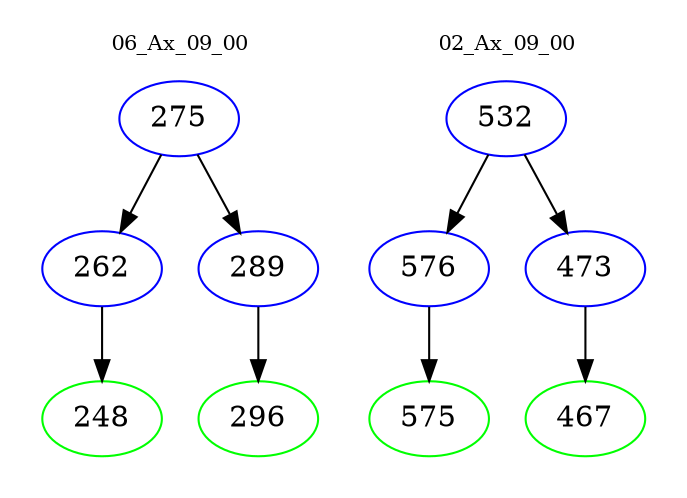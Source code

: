 digraph{
subgraph cluster_0 {
color = white
label = "06_Ax_09_00";
fontsize=10;
T0_275 [label="275", color="blue"]
T0_275 -> T0_262 [color="black"]
T0_262 [label="262", color="blue"]
T0_262 -> T0_248 [color="black"]
T0_248 [label="248", color="green"]
T0_275 -> T0_289 [color="black"]
T0_289 [label="289", color="blue"]
T0_289 -> T0_296 [color="black"]
T0_296 [label="296", color="green"]
}
subgraph cluster_1 {
color = white
label = "02_Ax_09_00";
fontsize=10;
T1_532 [label="532", color="blue"]
T1_532 -> T1_576 [color="black"]
T1_576 [label="576", color="blue"]
T1_576 -> T1_575 [color="black"]
T1_575 [label="575", color="green"]
T1_532 -> T1_473 [color="black"]
T1_473 [label="473", color="blue"]
T1_473 -> T1_467 [color="black"]
T1_467 [label="467", color="green"]
}
}
